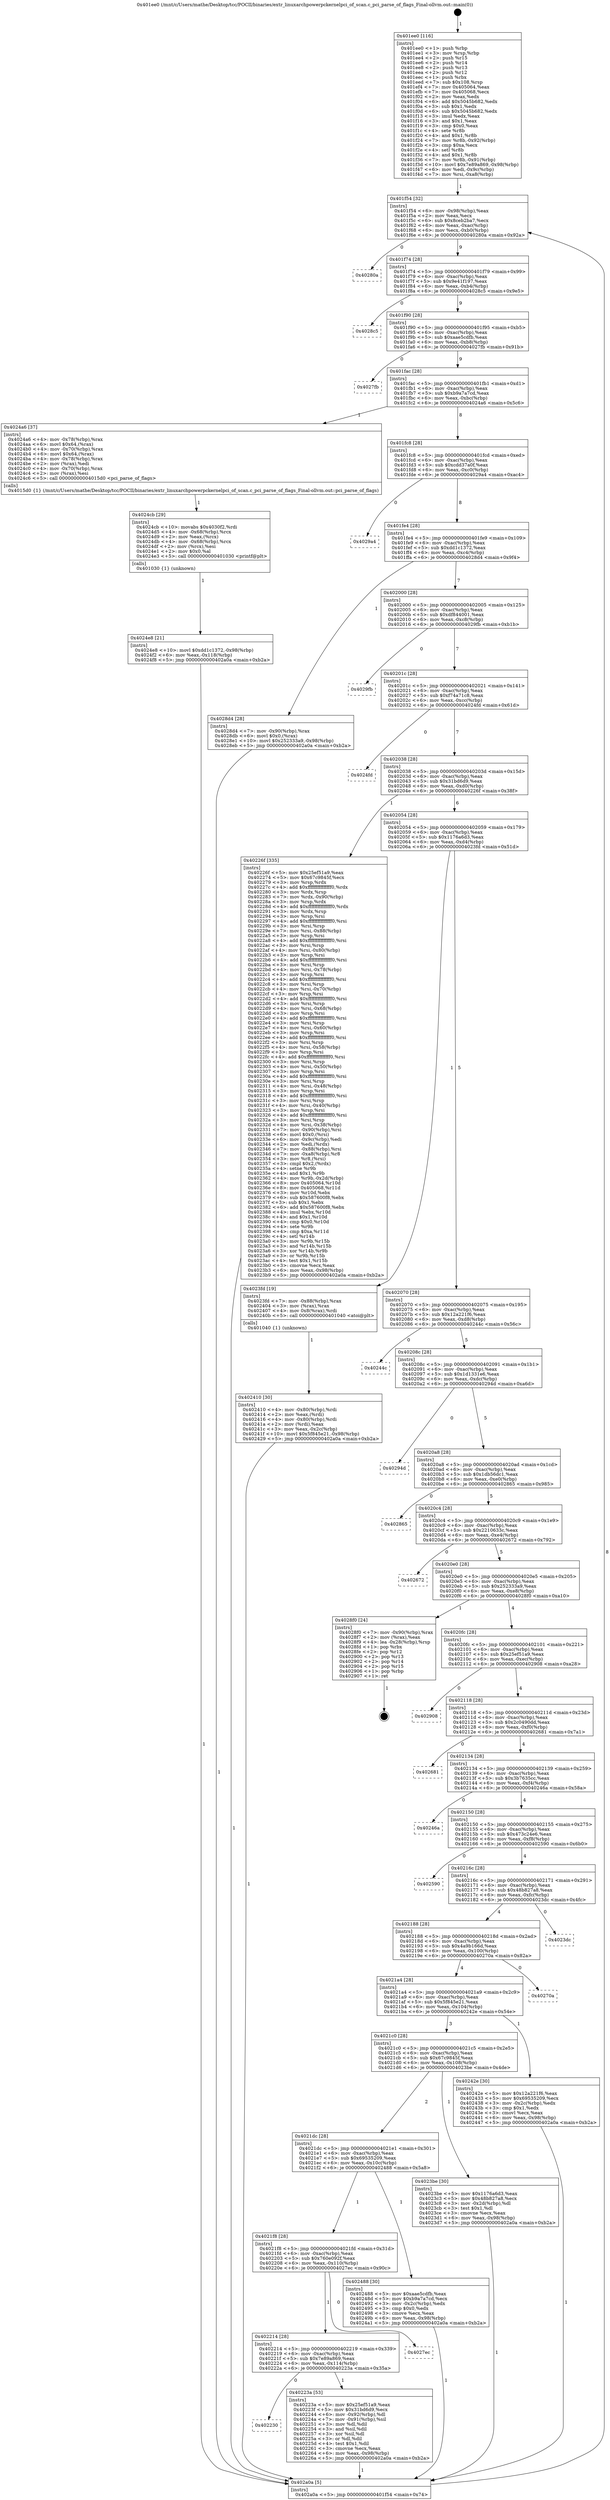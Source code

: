 digraph "0x401ee0" {
  label = "0x401ee0 (/mnt/c/Users/mathe/Desktop/tcc/POCII/binaries/extr_linuxarchpowerpckernelpci_of_scan.c_pci_parse_of_flags_Final-ollvm.out::main(0))"
  labelloc = "t"
  node[shape=record]

  Entry [label="",width=0.3,height=0.3,shape=circle,fillcolor=black,style=filled]
  "0x401f54" [label="{
     0x401f54 [32]\l
     | [instrs]\l
     &nbsp;&nbsp;0x401f54 \<+6\>: mov -0x98(%rbp),%eax\l
     &nbsp;&nbsp;0x401f5a \<+2\>: mov %eax,%ecx\l
     &nbsp;&nbsp;0x401f5c \<+6\>: sub $0x8ceb2ba7,%ecx\l
     &nbsp;&nbsp;0x401f62 \<+6\>: mov %eax,-0xac(%rbp)\l
     &nbsp;&nbsp;0x401f68 \<+6\>: mov %ecx,-0xb0(%rbp)\l
     &nbsp;&nbsp;0x401f6e \<+6\>: je 000000000040280a \<main+0x92a\>\l
  }"]
  "0x40280a" [label="{
     0x40280a\l
  }", style=dashed]
  "0x401f74" [label="{
     0x401f74 [28]\l
     | [instrs]\l
     &nbsp;&nbsp;0x401f74 \<+5\>: jmp 0000000000401f79 \<main+0x99\>\l
     &nbsp;&nbsp;0x401f79 \<+6\>: mov -0xac(%rbp),%eax\l
     &nbsp;&nbsp;0x401f7f \<+5\>: sub $0x9e41f197,%eax\l
     &nbsp;&nbsp;0x401f84 \<+6\>: mov %eax,-0xb4(%rbp)\l
     &nbsp;&nbsp;0x401f8a \<+6\>: je 00000000004028c5 \<main+0x9e5\>\l
  }"]
  Exit [label="",width=0.3,height=0.3,shape=circle,fillcolor=black,style=filled,peripheries=2]
  "0x4028c5" [label="{
     0x4028c5\l
  }", style=dashed]
  "0x401f90" [label="{
     0x401f90 [28]\l
     | [instrs]\l
     &nbsp;&nbsp;0x401f90 \<+5\>: jmp 0000000000401f95 \<main+0xb5\>\l
     &nbsp;&nbsp;0x401f95 \<+6\>: mov -0xac(%rbp),%eax\l
     &nbsp;&nbsp;0x401f9b \<+5\>: sub $0xaae5cdfb,%eax\l
     &nbsp;&nbsp;0x401fa0 \<+6\>: mov %eax,-0xb8(%rbp)\l
     &nbsp;&nbsp;0x401fa6 \<+6\>: je 00000000004027fb \<main+0x91b\>\l
  }"]
  "0x4024e8" [label="{
     0x4024e8 [21]\l
     | [instrs]\l
     &nbsp;&nbsp;0x4024e8 \<+10\>: movl $0xdd1c1372,-0x98(%rbp)\l
     &nbsp;&nbsp;0x4024f2 \<+6\>: mov %eax,-0x118(%rbp)\l
     &nbsp;&nbsp;0x4024f8 \<+5\>: jmp 0000000000402a0a \<main+0xb2a\>\l
  }"]
  "0x4027fb" [label="{
     0x4027fb\l
  }", style=dashed]
  "0x401fac" [label="{
     0x401fac [28]\l
     | [instrs]\l
     &nbsp;&nbsp;0x401fac \<+5\>: jmp 0000000000401fb1 \<main+0xd1\>\l
     &nbsp;&nbsp;0x401fb1 \<+6\>: mov -0xac(%rbp),%eax\l
     &nbsp;&nbsp;0x401fb7 \<+5\>: sub $0xb9a7a7cd,%eax\l
     &nbsp;&nbsp;0x401fbc \<+6\>: mov %eax,-0xbc(%rbp)\l
     &nbsp;&nbsp;0x401fc2 \<+6\>: je 00000000004024a6 \<main+0x5c6\>\l
  }"]
  "0x4024cb" [label="{
     0x4024cb [29]\l
     | [instrs]\l
     &nbsp;&nbsp;0x4024cb \<+10\>: movabs $0x4030f2,%rdi\l
     &nbsp;&nbsp;0x4024d5 \<+4\>: mov -0x68(%rbp),%rcx\l
     &nbsp;&nbsp;0x4024d9 \<+2\>: mov %eax,(%rcx)\l
     &nbsp;&nbsp;0x4024db \<+4\>: mov -0x68(%rbp),%rcx\l
     &nbsp;&nbsp;0x4024df \<+2\>: mov (%rcx),%esi\l
     &nbsp;&nbsp;0x4024e1 \<+2\>: mov $0x0,%al\l
     &nbsp;&nbsp;0x4024e3 \<+5\>: call 0000000000401030 \<printf@plt\>\l
     | [calls]\l
     &nbsp;&nbsp;0x401030 \{1\} (unknown)\l
  }"]
  "0x4024a6" [label="{
     0x4024a6 [37]\l
     | [instrs]\l
     &nbsp;&nbsp;0x4024a6 \<+4\>: mov -0x78(%rbp),%rax\l
     &nbsp;&nbsp;0x4024aa \<+6\>: movl $0x64,(%rax)\l
     &nbsp;&nbsp;0x4024b0 \<+4\>: mov -0x70(%rbp),%rax\l
     &nbsp;&nbsp;0x4024b4 \<+6\>: movl $0x64,(%rax)\l
     &nbsp;&nbsp;0x4024ba \<+4\>: mov -0x78(%rbp),%rax\l
     &nbsp;&nbsp;0x4024be \<+2\>: mov (%rax),%edi\l
     &nbsp;&nbsp;0x4024c0 \<+4\>: mov -0x70(%rbp),%rax\l
     &nbsp;&nbsp;0x4024c4 \<+2\>: mov (%rax),%esi\l
     &nbsp;&nbsp;0x4024c6 \<+5\>: call 00000000004015d0 \<pci_parse_of_flags\>\l
     | [calls]\l
     &nbsp;&nbsp;0x4015d0 \{1\} (/mnt/c/Users/mathe/Desktop/tcc/POCII/binaries/extr_linuxarchpowerpckernelpci_of_scan.c_pci_parse_of_flags_Final-ollvm.out::pci_parse_of_flags)\l
  }"]
  "0x401fc8" [label="{
     0x401fc8 [28]\l
     | [instrs]\l
     &nbsp;&nbsp;0x401fc8 \<+5\>: jmp 0000000000401fcd \<main+0xed\>\l
     &nbsp;&nbsp;0x401fcd \<+6\>: mov -0xac(%rbp),%eax\l
     &nbsp;&nbsp;0x401fd3 \<+5\>: sub $0xcdd37a0f,%eax\l
     &nbsp;&nbsp;0x401fd8 \<+6\>: mov %eax,-0xc0(%rbp)\l
     &nbsp;&nbsp;0x401fde \<+6\>: je 00000000004029a4 \<main+0xac4\>\l
  }"]
  "0x402410" [label="{
     0x402410 [30]\l
     | [instrs]\l
     &nbsp;&nbsp;0x402410 \<+4\>: mov -0x80(%rbp),%rdi\l
     &nbsp;&nbsp;0x402414 \<+2\>: mov %eax,(%rdi)\l
     &nbsp;&nbsp;0x402416 \<+4\>: mov -0x80(%rbp),%rdi\l
     &nbsp;&nbsp;0x40241a \<+2\>: mov (%rdi),%eax\l
     &nbsp;&nbsp;0x40241c \<+3\>: mov %eax,-0x2c(%rbp)\l
     &nbsp;&nbsp;0x40241f \<+10\>: movl $0x5f845e21,-0x98(%rbp)\l
     &nbsp;&nbsp;0x402429 \<+5\>: jmp 0000000000402a0a \<main+0xb2a\>\l
  }"]
  "0x4029a4" [label="{
     0x4029a4\l
  }", style=dashed]
  "0x401fe4" [label="{
     0x401fe4 [28]\l
     | [instrs]\l
     &nbsp;&nbsp;0x401fe4 \<+5\>: jmp 0000000000401fe9 \<main+0x109\>\l
     &nbsp;&nbsp;0x401fe9 \<+6\>: mov -0xac(%rbp),%eax\l
     &nbsp;&nbsp;0x401fef \<+5\>: sub $0xdd1c1372,%eax\l
     &nbsp;&nbsp;0x401ff4 \<+6\>: mov %eax,-0xc4(%rbp)\l
     &nbsp;&nbsp;0x401ffa \<+6\>: je 00000000004028d4 \<main+0x9f4\>\l
  }"]
  "0x401ee0" [label="{
     0x401ee0 [116]\l
     | [instrs]\l
     &nbsp;&nbsp;0x401ee0 \<+1\>: push %rbp\l
     &nbsp;&nbsp;0x401ee1 \<+3\>: mov %rsp,%rbp\l
     &nbsp;&nbsp;0x401ee4 \<+2\>: push %r15\l
     &nbsp;&nbsp;0x401ee6 \<+2\>: push %r14\l
     &nbsp;&nbsp;0x401ee8 \<+2\>: push %r13\l
     &nbsp;&nbsp;0x401eea \<+2\>: push %r12\l
     &nbsp;&nbsp;0x401eec \<+1\>: push %rbx\l
     &nbsp;&nbsp;0x401eed \<+7\>: sub $0x108,%rsp\l
     &nbsp;&nbsp;0x401ef4 \<+7\>: mov 0x405064,%eax\l
     &nbsp;&nbsp;0x401efb \<+7\>: mov 0x405068,%ecx\l
     &nbsp;&nbsp;0x401f02 \<+2\>: mov %eax,%edx\l
     &nbsp;&nbsp;0x401f04 \<+6\>: add $0x5045b682,%edx\l
     &nbsp;&nbsp;0x401f0a \<+3\>: sub $0x1,%edx\l
     &nbsp;&nbsp;0x401f0d \<+6\>: sub $0x5045b682,%edx\l
     &nbsp;&nbsp;0x401f13 \<+3\>: imul %edx,%eax\l
     &nbsp;&nbsp;0x401f16 \<+3\>: and $0x1,%eax\l
     &nbsp;&nbsp;0x401f19 \<+3\>: cmp $0x0,%eax\l
     &nbsp;&nbsp;0x401f1c \<+4\>: sete %r8b\l
     &nbsp;&nbsp;0x401f20 \<+4\>: and $0x1,%r8b\l
     &nbsp;&nbsp;0x401f24 \<+7\>: mov %r8b,-0x92(%rbp)\l
     &nbsp;&nbsp;0x401f2b \<+3\>: cmp $0xa,%ecx\l
     &nbsp;&nbsp;0x401f2e \<+4\>: setl %r8b\l
     &nbsp;&nbsp;0x401f32 \<+4\>: and $0x1,%r8b\l
     &nbsp;&nbsp;0x401f36 \<+7\>: mov %r8b,-0x91(%rbp)\l
     &nbsp;&nbsp;0x401f3d \<+10\>: movl $0x7e89a869,-0x98(%rbp)\l
     &nbsp;&nbsp;0x401f47 \<+6\>: mov %edi,-0x9c(%rbp)\l
     &nbsp;&nbsp;0x401f4d \<+7\>: mov %rsi,-0xa8(%rbp)\l
  }"]
  "0x4028d4" [label="{
     0x4028d4 [28]\l
     | [instrs]\l
     &nbsp;&nbsp;0x4028d4 \<+7\>: mov -0x90(%rbp),%rax\l
     &nbsp;&nbsp;0x4028db \<+6\>: movl $0x0,(%rax)\l
     &nbsp;&nbsp;0x4028e1 \<+10\>: movl $0x252333a9,-0x98(%rbp)\l
     &nbsp;&nbsp;0x4028eb \<+5\>: jmp 0000000000402a0a \<main+0xb2a\>\l
  }"]
  "0x402000" [label="{
     0x402000 [28]\l
     | [instrs]\l
     &nbsp;&nbsp;0x402000 \<+5\>: jmp 0000000000402005 \<main+0x125\>\l
     &nbsp;&nbsp;0x402005 \<+6\>: mov -0xac(%rbp),%eax\l
     &nbsp;&nbsp;0x40200b \<+5\>: sub $0xdf844001,%eax\l
     &nbsp;&nbsp;0x402010 \<+6\>: mov %eax,-0xc8(%rbp)\l
     &nbsp;&nbsp;0x402016 \<+6\>: je 00000000004029fb \<main+0xb1b\>\l
  }"]
  "0x402a0a" [label="{
     0x402a0a [5]\l
     | [instrs]\l
     &nbsp;&nbsp;0x402a0a \<+5\>: jmp 0000000000401f54 \<main+0x74\>\l
  }"]
  "0x4029fb" [label="{
     0x4029fb\l
  }", style=dashed]
  "0x40201c" [label="{
     0x40201c [28]\l
     | [instrs]\l
     &nbsp;&nbsp;0x40201c \<+5\>: jmp 0000000000402021 \<main+0x141\>\l
     &nbsp;&nbsp;0x402021 \<+6\>: mov -0xac(%rbp),%eax\l
     &nbsp;&nbsp;0x402027 \<+5\>: sub $0xf74a71c8,%eax\l
     &nbsp;&nbsp;0x40202c \<+6\>: mov %eax,-0xcc(%rbp)\l
     &nbsp;&nbsp;0x402032 \<+6\>: je 00000000004024fd \<main+0x61d\>\l
  }"]
  "0x402230" [label="{
     0x402230\l
  }", style=dashed]
  "0x4024fd" [label="{
     0x4024fd\l
  }", style=dashed]
  "0x402038" [label="{
     0x402038 [28]\l
     | [instrs]\l
     &nbsp;&nbsp;0x402038 \<+5\>: jmp 000000000040203d \<main+0x15d\>\l
     &nbsp;&nbsp;0x40203d \<+6\>: mov -0xac(%rbp),%eax\l
     &nbsp;&nbsp;0x402043 \<+5\>: sub $0x31bd6d9,%eax\l
     &nbsp;&nbsp;0x402048 \<+6\>: mov %eax,-0xd0(%rbp)\l
     &nbsp;&nbsp;0x40204e \<+6\>: je 000000000040226f \<main+0x38f\>\l
  }"]
  "0x40223a" [label="{
     0x40223a [53]\l
     | [instrs]\l
     &nbsp;&nbsp;0x40223a \<+5\>: mov $0x25ef51a9,%eax\l
     &nbsp;&nbsp;0x40223f \<+5\>: mov $0x31bd6d9,%ecx\l
     &nbsp;&nbsp;0x402244 \<+6\>: mov -0x92(%rbp),%dl\l
     &nbsp;&nbsp;0x40224a \<+7\>: mov -0x91(%rbp),%sil\l
     &nbsp;&nbsp;0x402251 \<+3\>: mov %dl,%dil\l
     &nbsp;&nbsp;0x402254 \<+3\>: and %sil,%dil\l
     &nbsp;&nbsp;0x402257 \<+3\>: xor %sil,%dl\l
     &nbsp;&nbsp;0x40225a \<+3\>: or %dl,%dil\l
     &nbsp;&nbsp;0x40225d \<+4\>: test $0x1,%dil\l
     &nbsp;&nbsp;0x402261 \<+3\>: cmovne %ecx,%eax\l
     &nbsp;&nbsp;0x402264 \<+6\>: mov %eax,-0x98(%rbp)\l
     &nbsp;&nbsp;0x40226a \<+5\>: jmp 0000000000402a0a \<main+0xb2a\>\l
  }"]
  "0x40226f" [label="{
     0x40226f [335]\l
     | [instrs]\l
     &nbsp;&nbsp;0x40226f \<+5\>: mov $0x25ef51a9,%eax\l
     &nbsp;&nbsp;0x402274 \<+5\>: mov $0x67c9845f,%ecx\l
     &nbsp;&nbsp;0x402279 \<+3\>: mov %rsp,%rdx\l
     &nbsp;&nbsp;0x40227c \<+4\>: add $0xfffffffffffffff0,%rdx\l
     &nbsp;&nbsp;0x402280 \<+3\>: mov %rdx,%rsp\l
     &nbsp;&nbsp;0x402283 \<+7\>: mov %rdx,-0x90(%rbp)\l
     &nbsp;&nbsp;0x40228a \<+3\>: mov %rsp,%rdx\l
     &nbsp;&nbsp;0x40228d \<+4\>: add $0xfffffffffffffff0,%rdx\l
     &nbsp;&nbsp;0x402291 \<+3\>: mov %rdx,%rsp\l
     &nbsp;&nbsp;0x402294 \<+3\>: mov %rsp,%rsi\l
     &nbsp;&nbsp;0x402297 \<+4\>: add $0xfffffffffffffff0,%rsi\l
     &nbsp;&nbsp;0x40229b \<+3\>: mov %rsi,%rsp\l
     &nbsp;&nbsp;0x40229e \<+7\>: mov %rsi,-0x88(%rbp)\l
     &nbsp;&nbsp;0x4022a5 \<+3\>: mov %rsp,%rsi\l
     &nbsp;&nbsp;0x4022a8 \<+4\>: add $0xfffffffffffffff0,%rsi\l
     &nbsp;&nbsp;0x4022ac \<+3\>: mov %rsi,%rsp\l
     &nbsp;&nbsp;0x4022af \<+4\>: mov %rsi,-0x80(%rbp)\l
     &nbsp;&nbsp;0x4022b3 \<+3\>: mov %rsp,%rsi\l
     &nbsp;&nbsp;0x4022b6 \<+4\>: add $0xfffffffffffffff0,%rsi\l
     &nbsp;&nbsp;0x4022ba \<+3\>: mov %rsi,%rsp\l
     &nbsp;&nbsp;0x4022bd \<+4\>: mov %rsi,-0x78(%rbp)\l
     &nbsp;&nbsp;0x4022c1 \<+3\>: mov %rsp,%rsi\l
     &nbsp;&nbsp;0x4022c4 \<+4\>: add $0xfffffffffffffff0,%rsi\l
     &nbsp;&nbsp;0x4022c8 \<+3\>: mov %rsi,%rsp\l
     &nbsp;&nbsp;0x4022cb \<+4\>: mov %rsi,-0x70(%rbp)\l
     &nbsp;&nbsp;0x4022cf \<+3\>: mov %rsp,%rsi\l
     &nbsp;&nbsp;0x4022d2 \<+4\>: add $0xfffffffffffffff0,%rsi\l
     &nbsp;&nbsp;0x4022d6 \<+3\>: mov %rsi,%rsp\l
     &nbsp;&nbsp;0x4022d9 \<+4\>: mov %rsi,-0x68(%rbp)\l
     &nbsp;&nbsp;0x4022dd \<+3\>: mov %rsp,%rsi\l
     &nbsp;&nbsp;0x4022e0 \<+4\>: add $0xfffffffffffffff0,%rsi\l
     &nbsp;&nbsp;0x4022e4 \<+3\>: mov %rsi,%rsp\l
     &nbsp;&nbsp;0x4022e7 \<+4\>: mov %rsi,-0x60(%rbp)\l
     &nbsp;&nbsp;0x4022eb \<+3\>: mov %rsp,%rsi\l
     &nbsp;&nbsp;0x4022ee \<+4\>: add $0xfffffffffffffff0,%rsi\l
     &nbsp;&nbsp;0x4022f2 \<+3\>: mov %rsi,%rsp\l
     &nbsp;&nbsp;0x4022f5 \<+4\>: mov %rsi,-0x58(%rbp)\l
     &nbsp;&nbsp;0x4022f9 \<+3\>: mov %rsp,%rsi\l
     &nbsp;&nbsp;0x4022fc \<+4\>: add $0xfffffffffffffff0,%rsi\l
     &nbsp;&nbsp;0x402300 \<+3\>: mov %rsi,%rsp\l
     &nbsp;&nbsp;0x402303 \<+4\>: mov %rsi,-0x50(%rbp)\l
     &nbsp;&nbsp;0x402307 \<+3\>: mov %rsp,%rsi\l
     &nbsp;&nbsp;0x40230a \<+4\>: add $0xfffffffffffffff0,%rsi\l
     &nbsp;&nbsp;0x40230e \<+3\>: mov %rsi,%rsp\l
     &nbsp;&nbsp;0x402311 \<+4\>: mov %rsi,-0x48(%rbp)\l
     &nbsp;&nbsp;0x402315 \<+3\>: mov %rsp,%rsi\l
     &nbsp;&nbsp;0x402318 \<+4\>: add $0xfffffffffffffff0,%rsi\l
     &nbsp;&nbsp;0x40231c \<+3\>: mov %rsi,%rsp\l
     &nbsp;&nbsp;0x40231f \<+4\>: mov %rsi,-0x40(%rbp)\l
     &nbsp;&nbsp;0x402323 \<+3\>: mov %rsp,%rsi\l
     &nbsp;&nbsp;0x402326 \<+4\>: add $0xfffffffffffffff0,%rsi\l
     &nbsp;&nbsp;0x40232a \<+3\>: mov %rsi,%rsp\l
     &nbsp;&nbsp;0x40232d \<+4\>: mov %rsi,-0x38(%rbp)\l
     &nbsp;&nbsp;0x402331 \<+7\>: mov -0x90(%rbp),%rsi\l
     &nbsp;&nbsp;0x402338 \<+6\>: movl $0x0,(%rsi)\l
     &nbsp;&nbsp;0x40233e \<+6\>: mov -0x9c(%rbp),%edi\l
     &nbsp;&nbsp;0x402344 \<+2\>: mov %edi,(%rdx)\l
     &nbsp;&nbsp;0x402346 \<+7\>: mov -0x88(%rbp),%rsi\l
     &nbsp;&nbsp;0x40234d \<+7\>: mov -0xa8(%rbp),%r8\l
     &nbsp;&nbsp;0x402354 \<+3\>: mov %r8,(%rsi)\l
     &nbsp;&nbsp;0x402357 \<+3\>: cmpl $0x2,(%rdx)\l
     &nbsp;&nbsp;0x40235a \<+4\>: setne %r9b\l
     &nbsp;&nbsp;0x40235e \<+4\>: and $0x1,%r9b\l
     &nbsp;&nbsp;0x402362 \<+4\>: mov %r9b,-0x2d(%rbp)\l
     &nbsp;&nbsp;0x402366 \<+8\>: mov 0x405064,%r10d\l
     &nbsp;&nbsp;0x40236e \<+8\>: mov 0x405068,%r11d\l
     &nbsp;&nbsp;0x402376 \<+3\>: mov %r10d,%ebx\l
     &nbsp;&nbsp;0x402379 \<+6\>: sub $0x587600f8,%ebx\l
     &nbsp;&nbsp;0x40237f \<+3\>: sub $0x1,%ebx\l
     &nbsp;&nbsp;0x402382 \<+6\>: add $0x587600f8,%ebx\l
     &nbsp;&nbsp;0x402388 \<+4\>: imul %ebx,%r10d\l
     &nbsp;&nbsp;0x40238c \<+4\>: and $0x1,%r10d\l
     &nbsp;&nbsp;0x402390 \<+4\>: cmp $0x0,%r10d\l
     &nbsp;&nbsp;0x402394 \<+4\>: sete %r9b\l
     &nbsp;&nbsp;0x402398 \<+4\>: cmp $0xa,%r11d\l
     &nbsp;&nbsp;0x40239c \<+4\>: setl %r14b\l
     &nbsp;&nbsp;0x4023a0 \<+3\>: mov %r9b,%r15b\l
     &nbsp;&nbsp;0x4023a3 \<+3\>: and %r14b,%r15b\l
     &nbsp;&nbsp;0x4023a6 \<+3\>: xor %r14b,%r9b\l
     &nbsp;&nbsp;0x4023a9 \<+3\>: or %r9b,%r15b\l
     &nbsp;&nbsp;0x4023ac \<+4\>: test $0x1,%r15b\l
     &nbsp;&nbsp;0x4023b0 \<+3\>: cmovne %ecx,%eax\l
     &nbsp;&nbsp;0x4023b3 \<+6\>: mov %eax,-0x98(%rbp)\l
     &nbsp;&nbsp;0x4023b9 \<+5\>: jmp 0000000000402a0a \<main+0xb2a\>\l
  }"]
  "0x402054" [label="{
     0x402054 [28]\l
     | [instrs]\l
     &nbsp;&nbsp;0x402054 \<+5\>: jmp 0000000000402059 \<main+0x179\>\l
     &nbsp;&nbsp;0x402059 \<+6\>: mov -0xac(%rbp),%eax\l
     &nbsp;&nbsp;0x40205f \<+5\>: sub $0x1176a6d3,%eax\l
     &nbsp;&nbsp;0x402064 \<+6\>: mov %eax,-0xd4(%rbp)\l
     &nbsp;&nbsp;0x40206a \<+6\>: je 00000000004023fd \<main+0x51d\>\l
  }"]
  "0x402214" [label="{
     0x402214 [28]\l
     | [instrs]\l
     &nbsp;&nbsp;0x402214 \<+5\>: jmp 0000000000402219 \<main+0x339\>\l
     &nbsp;&nbsp;0x402219 \<+6\>: mov -0xac(%rbp),%eax\l
     &nbsp;&nbsp;0x40221f \<+5\>: sub $0x7e89a869,%eax\l
     &nbsp;&nbsp;0x402224 \<+6\>: mov %eax,-0x114(%rbp)\l
     &nbsp;&nbsp;0x40222a \<+6\>: je 000000000040223a \<main+0x35a\>\l
  }"]
  "0x4023fd" [label="{
     0x4023fd [19]\l
     | [instrs]\l
     &nbsp;&nbsp;0x4023fd \<+7\>: mov -0x88(%rbp),%rax\l
     &nbsp;&nbsp;0x402404 \<+3\>: mov (%rax),%rax\l
     &nbsp;&nbsp;0x402407 \<+4\>: mov 0x8(%rax),%rdi\l
     &nbsp;&nbsp;0x40240b \<+5\>: call 0000000000401040 \<atoi@plt\>\l
     | [calls]\l
     &nbsp;&nbsp;0x401040 \{1\} (unknown)\l
  }"]
  "0x402070" [label="{
     0x402070 [28]\l
     | [instrs]\l
     &nbsp;&nbsp;0x402070 \<+5\>: jmp 0000000000402075 \<main+0x195\>\l
     &nbsp;&nbsp;0x402075 \<+6\>: mov -0xac(%rbp),%eax\l
     &nbsp;&nbsp;0x40207b \<+5\>: sub $0x12a221f6,%eax\l
     &nbsp;&nbsp;0x402080 \<+6\>: mov %eax,-0xd8(%rbp)\l
     &nbsp;&nbsp;0x402086 \<+6\>: je 000000000040244c \<main+0x56c\>\l
  }"]
  "0x4027ec" [label="{
     0x4027ec\l
  }", style=dashed]
  "0x40244c" [label="{
     0x40244c\l
  }", style=dashed]
  "0x40208c" [label="{
     0x40208c [28]\l
     | [instrs]\l
     &nbsp;&nbsp;0x40208c \<+5\>: jmp 0000000000402091 \<main+0x1b1\>\l
     &nbsp;&nbsp;0x402091 \<+6\>: mov -0xac(%rbp),%eax\l
     &nbsp;&nbsp;0x402097 \<+5\>: sub $0x1d1331e6,%eax\l
     &nbsp;&nbsp;0x40209c \<+6\>: mov %eax,-0xdc(%rbp)\l
     &nbsp;&nbsp;0x4020a2 \<+6\>: je 000000000040294d \<main+0xa6d\>\l
  }"]
  "0x4021f8" [label="{
     0x4021f8 [28]\l
     | [instrs]\l
     &nbsp;&nbsp;0x4021f8 \<+5\>: jmp 00000000004021fd \<main+0x31d\>\l
     &nbsp;&nbsp;0x4021fd \<+6\>: mov -0xac(%rbp),%eax\l
     &nbsp;&nbsp;0x402203 \<+5\>: sub $0x760e092f,%eax\l
     &nbsp;&nbsp;0x402208 \<+6\>: mov %eax,-0x110(%rbp)\l
     &nbsp;&nbsp;0x40220e \<+6\>: je 00000000004027ec \<main+0x90c\>\l
  }"]
  "0x40294d" [label="{
     0x40294d\l
  }", style=dashed]
  "0x4020a8" [label="{
     0x4020a8 [28]\l
     | [instrs]\l
     &nbsp;&nbsp;0x4020a8 \<+5\>: jmp 00000000004020ad \<main+0x1cd\>\l
     &nbsp;&nbsp;0x4020ad \<+6\>: mov -0xac(%rbp),%eax\l
     &nbsp;&nbsp;0x4020b3 \<+5\>: sub $0x1db56dc1,%eax\l
     &nbsp;&nbsp;0x4020b8 \<+6\>: mov %eax,-0xe0(%rbp)\l
     &nbsp;&nbsp;0x4020be \<+6\>: je 0000000000402865 \<main+0x985\>\l
  }"]
  "0x402488" [label="{
     0x402488 [30]\l
     | [instrs]\l
     &nbsp;&nbsp;0x402488 \<+5\>: mov $0xaae5cdfb,%eax\l
     &nbsp;&nbsp;0x40248d \<+5\>: mov $0xb9a7a7cd,%ecx\l
     &nbsp;&nbsp;0x402492 \<+3\>: mov -0x2c(%rbp),%edx\l
     &nbsp;&nbsp;0x402495 \<+3\>: cmp $0x0,%edx\l
     &nbsp;&nbsp;0x402498 \<+3\>: cmove %ecx,%eax\l
     &nbsp;&nbsp;0x40249b \<+6\>: mov %eax,-0x98(%rbp)\l
     &nbsp;&nbsp;0x4024a1 \<+5\>: jmp 0000000000402a0a \<main+0xb2a\>\l
  }"]
  "0x402865" [label="{
     0x402865\l
  }", style=dashed]
  "0x4020c4" [label="{
     0x4020c4 [28]\l
     | [instrs]\l
     &nbsp;&nbsp;0x4020c4 \<+5\>: jmp 00000000004020c9 \<main+0x1e9\>\l
     &nbsp;&nbsp;0x4020c9 \<+6\>: mov -0xac(%rbp),%eax\l
     &nbsp;&nbsp;0x4020cf \<+5\>: sub $0x2210633c,%eax\l
     &nbsp;&nbsp;0x4020d4 \<+6\>: mov %eax,-0xe4(%rbp)\l
     &nbsp;&nbsp;0x4020da \<+6\>: je 0000000000402672 \<main+0x792\>\l
  }"]
  "0x4021dc" [label="{
     0x4021dc [28]\l
     | [instrs]\l
     &nbsp;&nbsp;0x4021dc \<+5\>: jmp 00000000004021e1 \<main+0x301\>\l
     &nbsp;&nbsp;0x4021e1 \<+6\>: mov -0xac(%rbp),%eax\l
     &nbsp;&nbsp;0x4021e7 \<+5\>: sub $0x69535209,%eax\l
     &nbsp;&nbsp;0x4021ec \<+6\>: mov %eax,-0x10c(%rbp)\l
     &nbsp;&nbsp;0x4021f2 \<+6\>: je 0000000000402488 \<main+0x5a8\>\l
  }"]
  "0x402672" [label="{
     0x402672\l
  }", style=dashed]
  "0x4020e0" [label="{
     0x4020e0 [28]\l
     | [instrs]\l
     &nbsp;&nbsp;0x4020e0 \<+5\>: jmp 00000000004020e5 \<main+0x205\>\l
     &nbsp;&nbsp;0x4020e5 \<+6\>: mov -0xac(%rbp),%eax\l
     &nbsp;&nbsp;0x4020eb \<+5\>: sub $0x252333a9,%eax\l
     &nbsp;&nbsp;0x4020f0 \<+6\>: mov %eax,-0xe8(%rbp)\l
     &nbsp;&nbsp;0x4020f6 \<+6\>: je 00000000004028f0 \<main+0xa10\>\l
  }"]
  "0x4023be" [label="{
     0x4023be [30]\l
     | [instrs]\l
     &nbsp;&nbsp;0x4023be \<+5\>: mov $0x1176a6d3,%eax\l
     &nbsp;&nbsp;0x4023c3 \<+5\>: mov $0x48b827a8,%ecx\l
     &nbsp;&nbsp;0x4023c8 \<+3\>: mov -0x2d(%rbp),%dl\l
     &nbsp;&nbsp;0x4023cb \<+3\>: test $0x1,%dl\l
     &nbsp;&nbsp;0x4023ce \<+3\>: cmovne %ecx,%eax\l
     &nbsp;&nbsp;0x4023d1 \<+6\>: mov %eax,-0x98(%rbp)\l
     &nbsp;&nbsp;0x4023d7 \<+5\>: jmp 0000000000402a0a \<main+0xb2a\>\l
  }"]
  "0x4028f0" [label="{
     0x4028f0 [24]\l
     | [instrs]\l
     &nbsp;&nbsp;0x4028f0 \<+7\>: mov -0x90(%rbp),%rax\l
     &nbsp;&nbsp;0x4028f7 \<+2\>: mov (%rax),%eax\l
     &nbsp;&nbsp;0x4028f9 \<+4\>: lea -0x28(%rbp),%rsp\l
     &nbsp;&nbsp;0x4028fd \<+1\>: pop %rbx\l
     &nbsp;&nbsp;0x4028fe \<+2\>: pop %r12\l
     &nbsp;&nbsp;0x402900 \<+2\>: pop %r13\l
     &nbsp;&nbsp;0x402902 \<+2\>: pop %r14\l
     &nbsp;&nbsp;0x402904 \<+2\>: pop %r15\l
     &nbsp;&nbsp;0x402906 \<+1\>: pop %rbp\l
     &nbsp;&nbsp;0x402907 \<+1\>: ret\l
  }"]
  "0x4020fc" [label="{
     0x4020fc [28]\l
     | [instrs]\l
     &nbsp;&nbsp;0x4020fc \<+5\>: jmp 0000000000402101 \<main+0x221\>\l
     &nbsp;&nbsp;0x402101 \<+6\>: mov -0xac(%rbp),%eax\l
     &nbsp;&nbsp;0x402107 \<+5\>: sub $0x25ef51a9,%eax\l
     &nbsp;&nbsp;0x40210c \<+6\>: mov %eax,-0xec(%rbp)\l
     &nbsp;&nbsp;0x402112 \<+6\>: je 0000000000402908 \<main+0xa28\>\l
  }"]
  "0x4021c0" [label="{
     0x4021c0 [28]\l
     | [instrs]\l
     &nbsp;&nbsp;0x4021c0 \<+5\>: jmp 00000000004021c5 \<main+0x2e5\>\l
     &nbsp;&nbsp;0x4021c5 \<+6\>: mov -0xac(%rbp),%eax\l
     &nbsp;&nbsp;0x4021cb \<+5\>: sub $0x67c9845f,%eax\l
     &nbsp;&nbsp;0x4021d0 \<+6\>: mov %eax,-0x108(%rbp)\l
     &nbsp;&nbsp;0x4021d6 \<+6\>: je 00000000004023be \<main+0x4de\>\l
  }"]
  "0x402908" [label="{
     0x402908\l
  }", style=dashed]
  "0x402118" [label="{
     0x402118 [28]\l
     | [instrs]\l
     &nbsp;&nbsp;0x402118 \<+5\>: jmp 000000000040211d \<main+0x23d\>\l
     &nbsp;&nbsp;0x40211d \<+6\>: mov -0xac(%rbp),%eax\l
     &nbsp;&nbsp;0x402123 \<+5\>: sub $0x2c0490dd,%eax\l
     &nbsp;&nbsp;0x402128 \<+6\>: mov %eax,-0xf0(%rbp)\l
     &nbsp;&nbsp;0x40212e \<+6\>: je 0000000000402681 \<main+0x7a1\>\l
  }"]
  "0x40242e" [label="{
     0x40242e [30]\l
     | [instrs]\l
     &nbsp;&nbsp;0x40242e \<+5\>: mov $0x12a221f6,%eax\l
     &nbsp;&nbsp;0x402433 \<+5\>: mov $0x69535209,%ecx\l
     &nbsp;&nbsp;0x402438 \<+3\>: mov -0x2c(%rbp),%edx\l
     &nbsp;&nbsp;0x40243b \<+3\>: cmp $0x1,%edx\l
     &nbsp;&nbsp;0x40243e \<+3\>: cmovl %ecx,%eax\l
     &nbsp;&nbsp;0x402441 \<+6\>: mov %eax,-0x98(%rbp)\l
     &nbsp;&nbsp;0x402447 \<+5\>: jmp 0000000000402a0a \<main+0xb2a\>\l
  }"]
  "0x402681" [label="{
     0x402681\l
  }", style=dashed]
  "0x402134" [label="{
     0x402134 [28]\l
     | [instrs]\l
     &nbsp;&nbsp;0x402134 \<+5\>: jmp 0000000000402139 \<main+0x259\>\l
     &nbsp;&nbsp;0x402139 \<+6\>: mov -0xac(%rbp),%eax\l
     &nbsp;&nbsp;0x40213f \<+5\>: sub $0x3b7635cc,%eax\l
     &nbsp;&nbsp;0x402144 \<+6\>: mov %eax,-0xf4(%rbp)\l
     &nbsp;&nbsp;0x40214a \<+6\>: je 000000000040246a \<main+0x58a\>\l
  }"]
  "0x4021a4" [label="{
     0x4021a4 [28]\l
     | [instrs]\l
     &nbsp;&nbsp;0x4021a4 \<+5\>: jmp 00000000004021a9 \<main+0x2c9\>\l
     &nbsp;&nbsp;0x4021a9 \<+6\>: mov -0xac(%rbp),%eax\l
     &nbsp;&nbsp;0x4021af \<+5\>: sub $0x5f845e21,%eax\l
     &nbsp;&nbsp;0x4021b4 \<+6\>: mov %eax,-0x104(%rbp)\l
     &nbsp;&nbsp;0x4021ba \<+6\>: je 000000000040242e \<main+0x54e\>\l
  }"]
  "0x40246a" [label="{
     0x40246a\l
  }", style=dashed]
  "0x402150" [label="{
     0x402150 [28]\l
     | [instrs]\l
     &nbsp;&nbsp;0x402150 \<+5\>: jmp 0000000000402155 \<main+0x275\>\l
     &nbsp;&nbsp;0x402155 \<+6\>: mov -0xac(%rbp),%eax\l
     &nbsp;&nbsp;0x40215b \<+5\>: sub $0x473c24e6,%eax\l
     &nbsp;&nbsp;0x402160 \<+6\>: mov %eax,-0xf8(%rbp)\l
     &nbsp;&nbsp;0x402166 \<+6\>: je 0000000000402590 \<main+0x6b0\>\l
  }"]
  "0x40270a" [label="{
     0x40270a\l
  }", style=dashed]
  "0x402590" [label="{
     0x402590\l
  }", style=dashed]
  "0x40216c" [label="{
     0x40216c [28]\l
     | [instrs]\l
     &nbsp;&nbsp;0x40216c \<+5\>: jmp 0000000000402171 \<main+0x291\>\l
     &nbsp;&nbsp;0x402171 \<+6\>: mov -0xac(%rbp),%eax\l
     &nbsp;&nbsp;0x402177 \<+5\>: sub $0x48b827a8,%eax\l
     &nbsp;&nbsp;0x40217c \<+6\>: mov %eax,-0xfc(%rbp)\l
     &nbsp;&nbsp;0x402182 \<+6\>: je 00000000004023dc \<main+0x4fc\>\l
  }"]
  "0x402188" [label="{
     0x402188 [28]\l
     | [instrs]\l
     &nbsp;&nbsp;0x402188 \<+5\>: jmp 000000000040218d \<main+0x2ad\>\l
     &nbsp;&nbsp;0x40218d \<+6\>: mov -0xac(%rbp),%eax\l
     &nbsp;&nbsp;0x402193 \<+5\>: sub $0x4a9b166d,%eax\l
     &nbsp;&nbsp;0x402198 \<+6\>: mov %eax,-0x100(%rbp)\l
     &nbsp;&nbsp;0x40219e \<+6\>: je 000000000040270a \<main+0x82a\>\l
  }"]
  "0x4023dc" [label="{
     0x4023dc\l
  }", style=dashed]
  Entry -> "0x401ee0" [label=" 1"]
  "0x401f54" -> "0x40280a" [label=" 0"]
  "0x401f54" -> "0x401f74" [label=" 9"]
  "0x4028f0" -> Exit [label=" 1"]
  "0x401f74" -> "0x4028c5" [label=" 0"]
  "0x401f74" -> "0x401f90" [label=" 9"]
  "0x4028d4" -> "0x402a0a" [label=" 1"]
  "0x401f90" -> "0x4027fb" [label=" 0"]
  "0x401f90" -> "0x401fac" [label=" 9"]
  "0x4024e8" -> "0x402a0a" [label=" 1"]
  "0x401fac" -> "0x4024a6" [label=" 1"]
  "0x401fac" -> "0x401fc8" [label=" 8"]
  "0x4024cb" -> "0x4024e8" [label=" 1"]
  "0x401fc8" -> "0x4029a4" [label=" 0"]
  "0x401fc8" -> "0x401fe4" [label=" 8"]
  "0x4024a6" -> "0x4024cb" [label=" 1"]
  "0x401fe4" -> "0x4028d4" [label=" 1"]
  "0x401fe4" -> "0x402000" [label=" 7"]
  "0x40242e" -> "0x402a0a" [label=" 1"]
  "0x402000" -> "0x4029fb" [label=" 0"]
  "0x402000" -> "0x40201c" [label=" 7"]
  "0x402410" -> "0x402a0a" [label=" 1"]
  "0x40201c" -> "0x4024fd" [label=" 0"]
  "0x40201c" -> "0x402038" [label=" 7"]
  "0x4023fd" -> "0x402410" [label=" 1"]
  "0x402038" -> "0x40226f" [label=" 1"]
  "0x402038" -> "0x402054" [label=" 6"]
  "0x4023be" -> "0x402a0a" [label=" 1"]
  "0x402054" -> "0x4023fd" [label=" 1"]
  "0x402054" -> "0x402070" [label=" 5"]
  "0x402488" -> "0x402a0a" [label=" 1"]
  "0x402070" -> "0x40244c" [label=" 0"]
  "0x402070" -> "0x40208c" [label=" 5"]
  "0x402a0a" -> "0x401f54" [label=" 8"]
  "0x40208c" -> "0x40294d" [label=" 0"]
  "0x40208c" -> "0x4020a8" [label=" 5"]
  "0x40223a" -> "0x402a0a" [label=" 1"]
  "0x4020a8" -> "0x402865" [label=" 0"]
  "0x4020a8" -> "0x4020c4" [label=" 5"]
  "0x402214" -> "0x402230" [label=" 0"]
  "0x4020c4" -> "0x402672" [label=" 0"]
  "0x4020c4" -> "0x4020e0" [label=" 5"]
  "0x40226f" -> "0x402a0a" [label=" 1"]
  "0x4020e0" -> "0x4028f0" [label=" 1"]
  "0x4020e0" -> "0x4020fc" [label=" 4"]
  "0x4021f8" -> "0x402214" [label=" 1"]
  "0x4020fc" -> "0x402908" [label=" 0"]
  "0x4020fc" -> "0x402118" [label=" 4"]
  "0x401ee0" -> "0x401f54" [label=" 1"]
  "0x402118" -> "0x402681" [label=" 0"]
  "0x402118" -> "0x402134" [label=" 4"]
  "0x4021dc" -> "0x4021f8" [label=" 1"]
  "0x402134" -> "0x40246a" [label=" 0"]
  "0x402134" -> "0x402150" [label=" 4"]
  "0x402214" -> "0x40223a" [label=" 1"]
  "0x402150" -> "0x402590" [label=" 0"]
  "0x402150" -> "0x40216c" [label=" 4"]
  "0x4021c0" -> "0x4021dc" [label=" 2"]
  "0x40216c" -> "0x4023dc" [label=" 0"]
  "0x40216c" -> "0x402188" [label=" 4"]
  "0x4021c0" -> "0x4023be" [label=" 1"]
  "0x402188" -> "0x40270a" [label=" 0"]
  "0x402188" -> "0x4021a4" [label=" 4"]
  "0x4021dc" -> "0x402488" [label=" 1"]
  "0x4021a4" -> "0x40242e" [label=" 1"]
  "0x4021a4" -> "0x4021c0" [label=" 3"]
  "0x4021f8" -> "0x4027ec" [label=" 0"]
}
